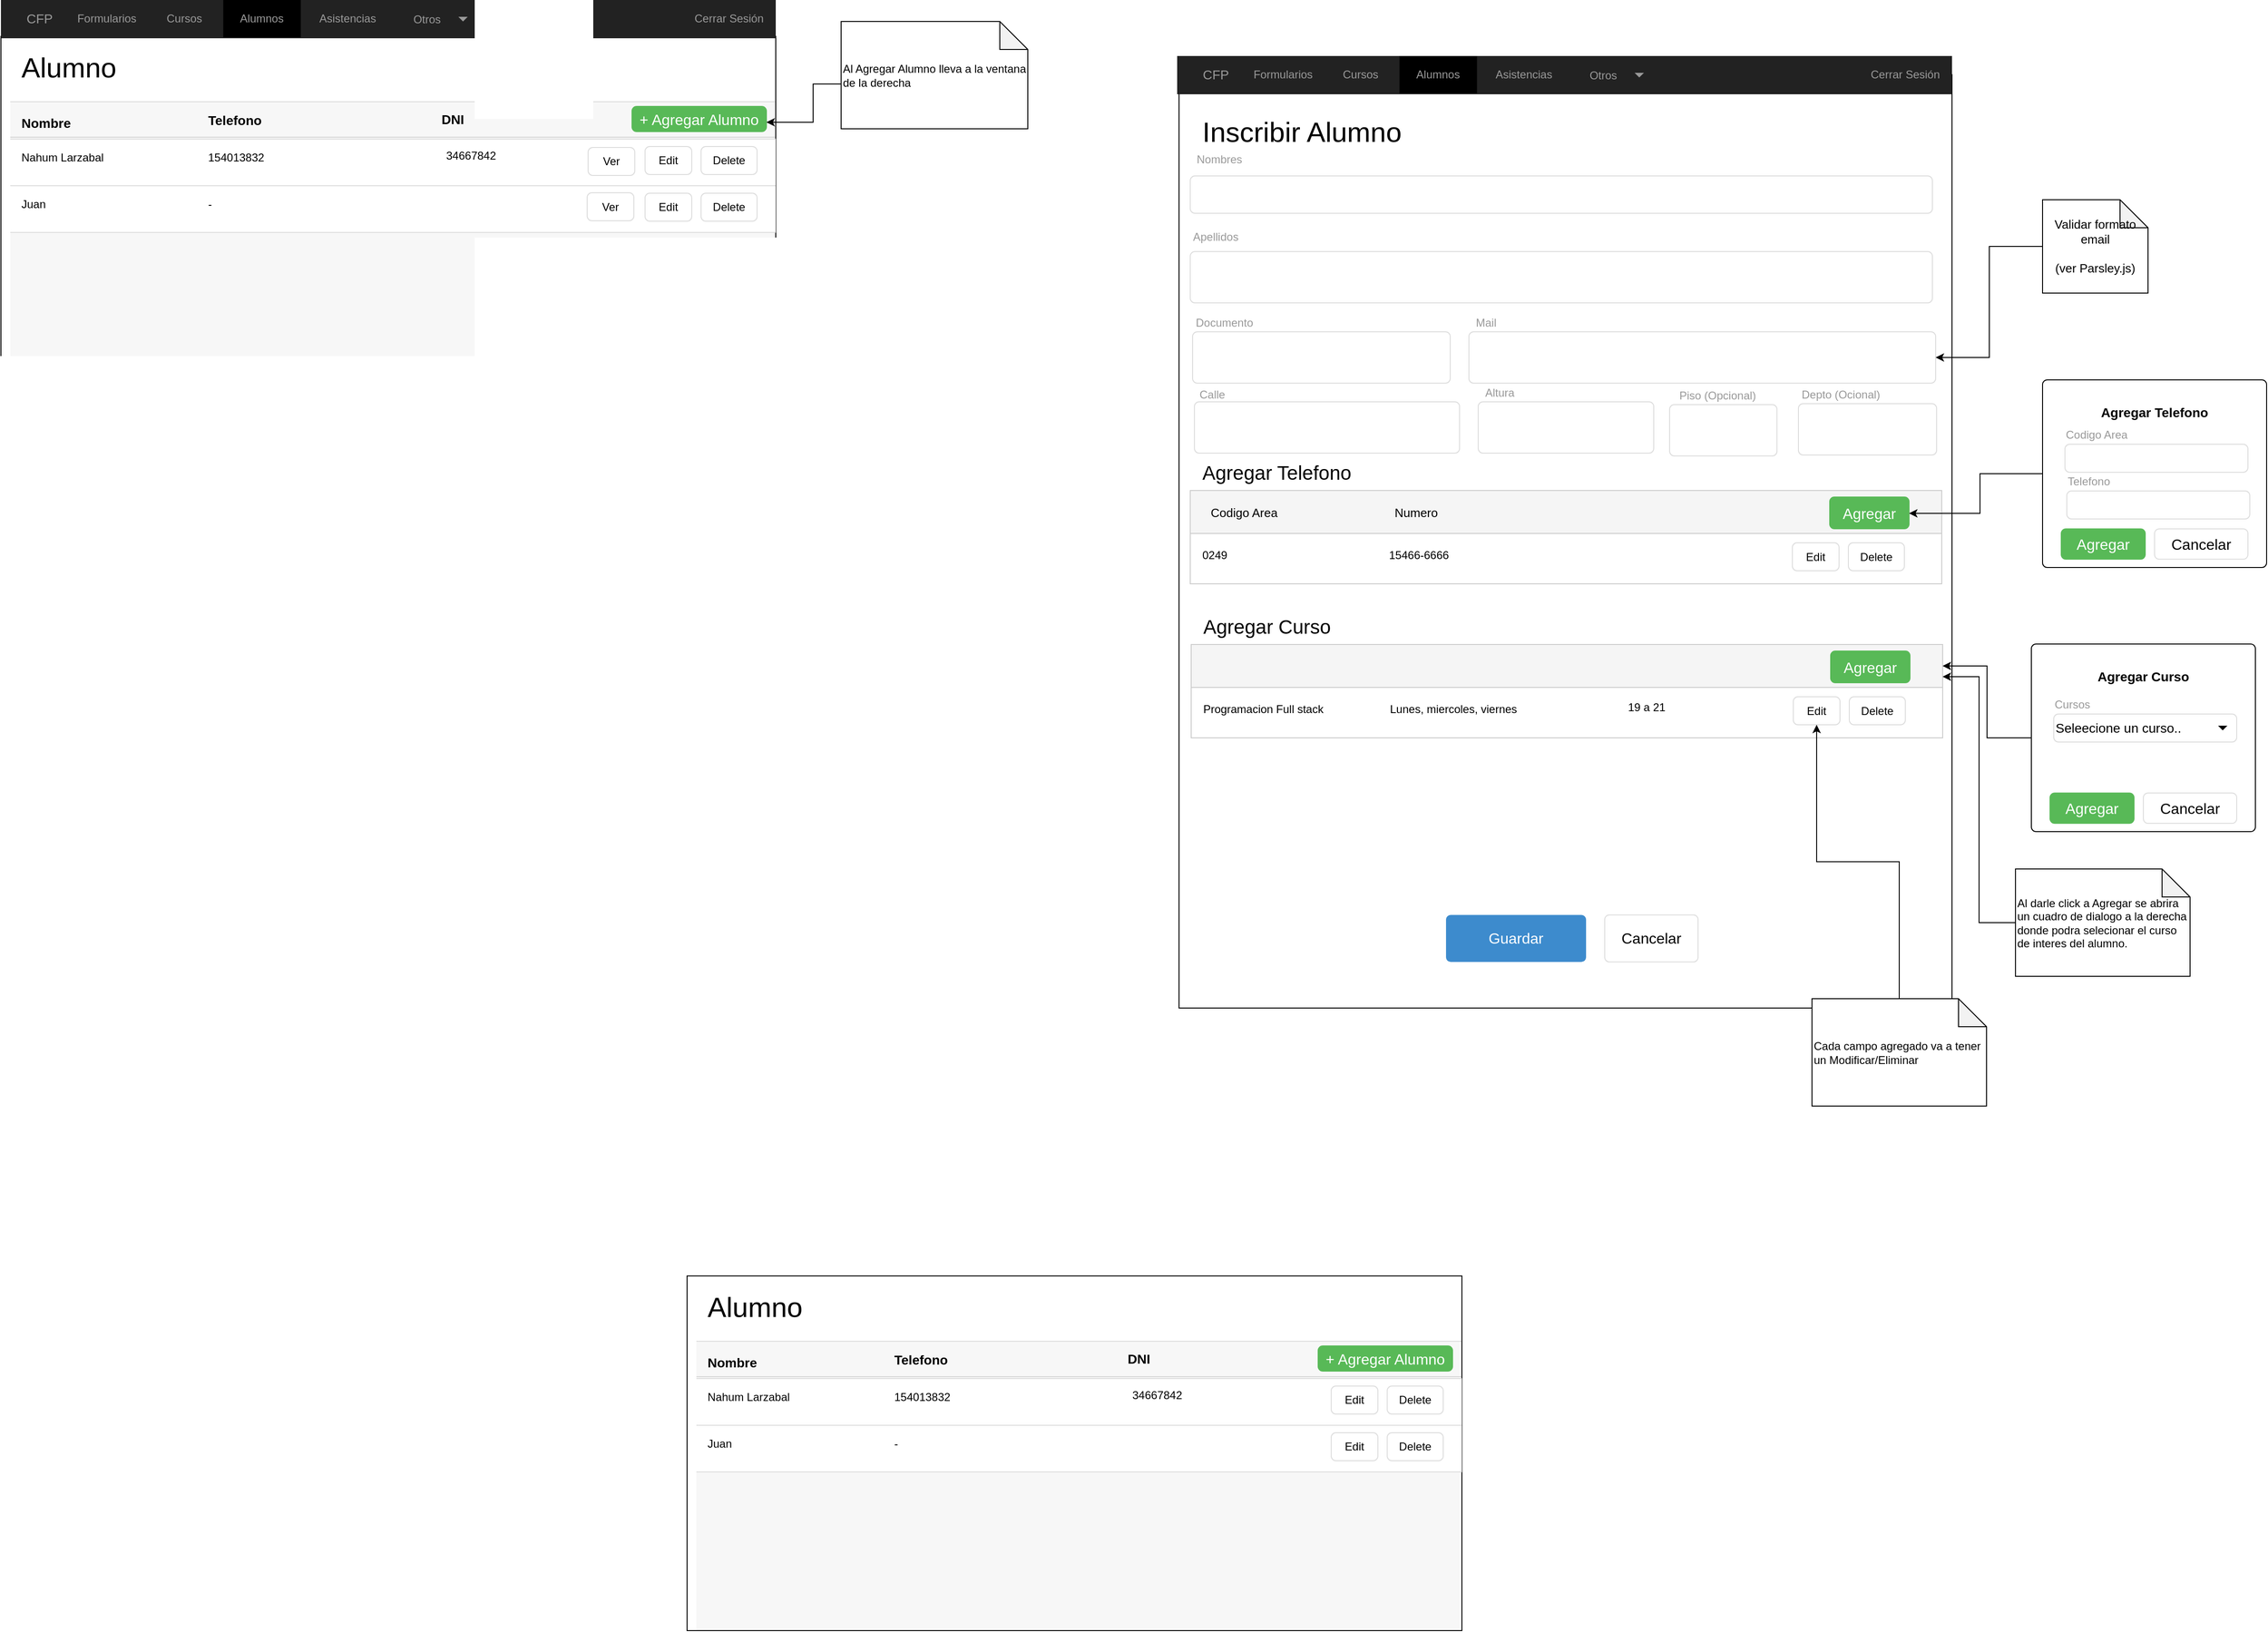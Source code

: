 <mxfile pages="1" version="11.1.1" type="device"><diagram name="Page-1" id="c9db0220-8083-56f3-ca83-edcdcd058819"><mxGraphModel dx="2524" dy="2337.5" grid="1" gridSize="10" guides="1" tooltips="1" connect="1" arrows="1" fold="1" page="1" pageScale="1.5" pageWidth="826" pageHeight="1169" background="#ffffff" math="0" shadow="0"><root><mxCell id="0" style=";html=1;"/><mxCell id="1" style=";html=1;" parent="0"/><mxCell id="YEM5DV-KRhZ-0I-UMthE-37" value="" style="rounded=0;whiteSpace=wrap;html=1;fillColor=#f5f5f5;align=center;strokeColor=#CCCCCC;fontColor=#333333;" vertex="1" parent="1"><mxGeometry x="964" y="-805.5" width="805" height="46" as="geometry"/></mxCell><mxCell id="iaFz1qYCGdFxvmhBAq5x-414" value="" style="rounded=0;whiteSpace=wrap;html=1;fillColor=none;fontColor=#000000;align=center;" parent="1" vertex="1"><mxGeometry x="952" y="-1251" width="828" height="1000" as="geometry"/></mxCell><mxCell id="iaFz1qYCGdFxvmhBAq5x-416" value="" style="rounded=0;whiteSpace=wrap;html=1;fillColor=#f5f5f5;align=center;strokeColor=#CCCCCC;fontColor=#333333;" parent="1" vertex="1"><mxGeometry x="965" y="-640.5" width="805" height="46" as="geometry"/></mxCell><mxCell id="iaFz1qYCGdFxvmhBAq5x-134" value="Apellidos" style="html=1;shadow=0;dashed=0;shape=mxgraph.bootstrap.rect;strokeColor=none;fillColor=none;fontColor=#999999;align=left;spacingLeft=5;whiteSpace=wrap;rounded=0;" parent="1" vertex="1"><mxGeometry x="960" y="-1087" width="200" height="20" as="geometry"/></mxCell><mxCell id="iaFz1qYCGdFxvmhBAq5x-135" value="" style="html=1;shadow=0;dashed=0;shape=mxgraph.bootstrap.rrect;rSize=5;strokeColor=#dddddd;;align=left;spacingLeft=10;fontSize=16;whiteSpace=wrap;rounded=0;" parent="1" vertex="1"><mxGeometry x="964" y="-1142.5" width="795" height="40" as="geometry"/></mxCell><mxCell id="iaFz1qYCGdFxvmhBAq5x-143" value="Nombres" style="html=1;shadow=0;dashed=0;shape=mxgraph.bootstrap.rect;strokeColor=none;fillColor=none;fontColor=#999999;align=left;spacingLeft=5;whiteSpace=wrap;rounded=0;" parent="1" vertex="1"><mxGeometry x="964" y="-1170" width="67" height="20" as="geometry"/></mxCell><mxCell id="iaFz1qYCGdFxvmhBAq5x-144" value="" style="html=1;shadow=0;dashed=0;shape=mxgraph.bootstrap.rrect;rSize=5;strokeColor=#dddddd;;align=left;spacingLeft=10;fontSize=16;whiteSpace=wrap;rounded=0;" parent="1" vertex="1"><mxGeometry x="964" y="-1061.5" width="795" height="55" as="geometry"/></mxCell><mxCell id="iaFz1qYCGdFxvmhBAq5x-185" value="" style="html=1;shadow=0;dashed=0;shape=mxgraph.bootstrap.rrect;rSize=5;strokeColor=#dddddd;;align=left;spacingLeft=10;fontSize=16;whiteSpace=wrap;rounded=0;" parent="1" vertex="1"><mxGeometry x="966.5" y="-975.5" width="276" height="55" as="geometry"/></mxCell><mxCell id="iaFz1qYCGdFxvmhBAq5x-186" value="Documento" style="html=1;shadow=0;dashed=0;shape=mxgraph.bootstrap.rect;strokeColor=none;fillColor=none;fontColor=#999999;align=left;spacingLeft=5;whiteSpace=wrap;rounded=0;" parent="1" vertex="1"><mxGeometry x="962.5" y="-995.5" width="99" height="20" as="geometry"/></mxCell><mxCell id="iaFz1qYCGdFxvmhBAq5x-190" value="Codigo Area" style="html=1;shadow=0;dashed=0;shape=mxgraph.bootstrap.rect;strokeColor=none;fillColor=none;fontColor=#000000;align=left;spacingLeft=5;whiteSpace=wrap;rounded=0;fontSize=13;" parent="1" vertex="1"><mxGeometry x="978.5" y="-792.5" width="83" height="20" as="geometry"/></mxCell><mxCell id="iaFz1qYCGdFxvmhBAq5x-191" value="" style="html=1;shadow=0;dashed=0;shape=mxgraph.bootstrap.rrect;rSize=5;strokeColor=#dddddd;;align=left;spacingLeft=10;fontSize=16;whiteSpace=wrap;rounded=0;" parent="1" vertex="1"><mxGeometry x="1262.5" y="-975.5" width="500" height="55" as="geometry"/></mxCell><mxCell id="iaFz1qYCGdFxvmhBAq5x-192" value="Mail" style="html=1;shadow=0;dashed=0;shape=mxgraph.bootstrap.rect;strokeColor=none;fillColor=none;fontColor=#999999;align=left;spacingLeft=5;whiteSpace=wrap;rounded=0;" parent="1" vertex="1"><mxGeometry x="1262.5" y="-995.5" width="140" height="20" as="geometry"/></mxCell><mxCell id="iaFz1qYCGdFxvmhBAq5x-415" value="" style="rounded=0;whiteSpace=wrap;html=1;align=center;strokeColor=#CCCCCC;" parent="1" vertex="1"><mxGeometry x="965" y="-594.5" width="805" height="54" as="geometry"/></mxCell><mxCell id="iaFz1qYCGdFxvmhBAq5x-417" value="" style="strokeColor=inherit;fillColor=inherit;gradientColor=inherit;html=1;shadow=0;dashed=0;shape=mxgraph.bootstrap.horLines;resizeWidth=1;" parent="1" vertex="1"><mxGeometry x="966" y="-591" width="770" height="50" as="geometry"><mxPoint x="1336" y="928.5" as="offset"/></mxGeometry></mxCell><mxCell id="iaFz1qYCGdFxvmhBAq5x-418" value="" style="strokeColor=inherit;fillColor=inherit;gradientColor=inherit;html=1;shadow=0;dashed=0;shape=mxgraph.bootstrap.horLines;resizeWidth=1;" parent="iaFz1qYCGdFxvmhBAq5x-417" vertex="1"><mxGeometry width="800" height="55" relative="1" as="geometry"><mxPoint y="50" as="offset"/></mxGeometry></mxCell><mxCell id="iaFz1qYCGdFxvmhBAq5x-425" value="Programacion Full stack" style="html=1;shadow=0;dashed=0;shape=mxgraph.bootstrap.rect;strokeColor=none;fillColor=none;align=left;spacingLeft=10;whiteSpace=wrap;" parent="iaFz1qYCGdFxvmhBAq5x-417" vertex="1"><mxGeometry width="200" height="40" relative="1" as="geometry"/></mxCell><mxCell id="iaFz1qYCGdFxvmhBAq5x-426" value="Lunes, miercoles, viernes" style="html=1;shadow=0;dashed=0;shape=mxgraph.bootstrap.rect;strokeColor=none;fillColor=none;align=left;valign=top;spacingLeft=10;verticalAlign=top;spacingTop=6;whiteSpace=wrap;resizeWidth=1;" parent="iaFz1qYCGdFxvmhBAq5x-417" vertex="1"><mxGeometry width="234.756" height="40" relative="1" as="geometry"><mxPoint x="200" as="offset"/></mxGeometry></mxCell><mxCell id="iaFz1qYCGdFxvmhBAq5x-427" value="19 a 21" style="html=1;shadow=0;dashed=0;shape=mxgraph.bootstrap.rect;strokeColor=none;fillColor=none;align=left;valign=top;spacingLeft=10;verticalAlign=top;spacingTop=6;whiteSpace=wrap;resizeWidth=1;" parent="iaFz1qYCGdFxvmhBAq5x-417" vertex="1"><mxGeometry width="234.756" height="40" relative="1" as="geometry"><mxPoint x="455" y="-2" as="offset"/></mxGeometry></mxCell><mxCell id="iaFz1qYCGdFxvmhBAq5x-428" value="Delete" style="html=1;shadow=0;dashed=0;shape=mxgraph.bootstrap.rrect;rSize=5;strokeColor=#dddddd;whiteSpace=wrap;" parent="iaFz1qYCGdFxvmhBAq5x-417" vertex="1"><mxGeometry x="1" width="60" height="30" relative="1" as="geometry"><mxPoint x="-66" y="6.5" as="offset"/></mxGeometry></mxCell><mxCell id="iaFz1qYCGdFxvmhBAq5x-429" value="Edit" style="html=1;shadow=0;dashed=0;shape=mxgraph.bootstrap.rrect;rSize=5;strokeColor=#dddddd;whiteSpace=wrap;" parent="iaFz1qYCGdFxvmhBAq5x-417" vertex="1"><mxGeometry x="1" width="50" height="30" relative="1" as="geometry"><mxPoint x="-126" y="6.5" as="offset"/></mxGeometry></mxCell><mxCell id="iaFz1qYCGdFxvmhBAq5x-431" value="" style="html=1;shadow=0;dashed=0;shape=mxgraph.bootstrap.horLines;strokeColor=#dddddd;align=center;" parent="1" vertex="1"><mxGeometry x="-300" y="-1222" width="820" height="38" as="geometry"/></mxCell><mxCell id="iaFz1qYCGdFxvmhBAq5x-432" value="" style="html=1;shadow=0;dashed=0;shape=mxgraph.bootstrap.horLines;strokeColor=inherit;fillColor=#000000;fillOpacity=3;resizeWidth=1;" parent="iaFz1qYCGdFxvmhBAq5x-431" vertex="1"><mxGeometry width="820" height="310" relative="1" as="geometry"/></mxCell><mxCell id="iaFz1qYCGdFxvmhBAq5x-433" value="+ Agregar Alumno" style="html=1;shadow=0;dashed=0;shape=mxgraph.bootstrap.rrect;rSize=5;fillColor=#58B957;align=center;strokeColor=#58B957;fontColor=#ffffff;fontSize=16;whiteSpace=wrap;" parent="iaFz1qYCGdFxvmhBAq5x-432" vertex="1"><mxGeometry x="666" y="5" width="144" height="27" as="geometry"/></mxCell><mxCell id="iaFz1qYCGdFxvmhBAq5x-434" value="Nombre" style="html=1;shadow=0;dashed=0;shape=mxgraph.bootstrap.rect;strokeColor=none;fillColor=none;fontSize=14;fontStyle=1;align=left;spacingLeft=10;whiteSpace=wrap;resizeHeight=1;" parent="iaFz1qYCGdFxvmhBAq5x-432" vertex="1"><mxGeometry width="200" height="46.4" relative="1" as="geometry"/></mxCell><mxCell id="iaFz1qYCGdFxvmhBAq5x-435" value="" style="rounded=0;whiteSpace=wrap;html=1;fillColor=none;fontColor=#000000;align=center;" parent="iaFz1qYCGdFxvmhBAq5x-432" vertex="1"><mxGeometry x="-10" y="-70" width="830" height="380" as="geometry"/></mxCell><mxCell id="iaFz1qYCGdFxvmhBAq5x-436" value="Alumno" style="html=1;shadow=0;dashed=0;shape=mxgraph.bootstrap.rect;strokeColor=none;fillColor=none;fontSize=30;align=left;spacingLeft=10;" parent="iaFz1qYCGdFxvmhBAq5x-432" vertex="1"><mxGeometry y="-60.32" width="250" height="46.4" as="geometry"/></mxCell><mxCell id="iaFz1qYCGdFxvmhBAq5x-437" value="Telefono" style="html=1;shadow=0;dashed=0;shape=mxgraph.bootstrap.rect;strokeColor=none;fillColor=none;fontSize=14;fontStyle=1;align=left;spacingLeft=10;whiteSpace=wrap;resizeWidth=1;resizeHeight=1;" parent="iaFz1qYCGdFxvmhBAq5x-432" vertex="1"><mxGeometry width="205" height="40" relative="1" as="geometry"><mxPoint x="200" as="offset"/></mxGeometry></mxCell><mxCell id="iaFz1qYCGdFxvmhBAq5x-438" value="DNI" style="html=1;shadow=0;dashed=0;shape=mxgraph.bootstrap.rect;strokeColor=none;fillColor=none;fontSize=14;fontStyle=1;align=left;spacingLeft=10;whiteSpace=wrap;resizeWidth=1;resizeHeight=1;" parent="iaFz1qYCGdFxvmhBAq5x-432" vertex="1"><mxGeometry width="170" height="40" relative="1" as="geometry"><mxPoint x="450" y="-1.5" as="offset"/></mxGeometry></mxCell><mxCell id="iaFz1qYCGdFxvmhBAq5x-439" value="" style="strokeColor=inherit;fillColor=inherit;gradientColor=inherit;html=1;shadow=0;dashed=0;shape=mxgraph.bootstrap.horLines;resizeWidth=1;" parent="iaFz1qYCGdFxvmhBAq5x-431" vertex="1"><mxGeometry width="820" height="50" relative="1" as="geometry"><mxPoint y="40" as="offset"/></mxGeometry></mxCell><mxCell id="iaFz1qYCGdFxvmhBAq5x-440" value="Nahum Larzabal" style="html=1;shadow=0;dashed=0;shape=mxgraph.bootstrap.rect;strokeColor=none;fillColor=none;align=left;spacingLeft=10;whiteSpace=wrap;" parent="iaFz1qYCGdFxvmhBAq5x-439" vertex="1"><mxGeometry width="200" height="40" relative="1" as="geometry"/></mxCell><mxCell id="iaFz1qYCGdFxvmhBAq5x-441" value="154013832" style="html=1;shadow=0;dashed=0;shape=mxgraph.bootstrap.rect;strokeColor=none;fillColor=none;align=left;valign=top;spacingLeft=10;verticalAlign=top;spacingTop=6;whiteSpace=wrap;resizeWidth=1;" parent="iaFz1qYCGdFxvmhBAq5x-439" vertex="1"><mxGeometry width="250" height="40" relative="1" as="geometry"><mxPoint x="200" as="offset"/></mxGeometry></mxCell><mxCell id="iaFz1qYCGdFxvmhBAq5x-442" value="" style="strokeColor=inherit;fillColor=inherit;gradientColor=inherit;html=1;shadow=0;dashed=0;shape=mxgraph.bootstrap.horLines;resizeWidth=1;" parent="iaFz1qYCGdFxvmhBAq5x-439" vertex="1"><mxGeometry width="820" height="50" relative="1" as="geometry"><mxPoint y="50" as="offset"/></mxGeometry></mxCell><mxCell id="iaFz1qYCGdFxvmhBAq5x-443" value="Juan" style="html=1;shadow=0;dashed=0;shape=mxgraph.bootstrap.rect;strokeColor=none;fillColor=none;align=left;spacingLeft=10;whiteSpace=wrap;" parent="iaFz1qYCGdFxvmhBAq5x-442" vertex="1"><mxGeometry width="200" height="40" relative="1" as="geometry"/></mxCell><mxCell id="iaFz1qYCGdFxvmhBAq5x-444" value="-" style="html=1;shadow=0;dashed=0;shape=mxgraph.bootstrap.rect;strokeColor=none;fillColor=none;align=left;valign=top;spacingLeft=10;verticalAlign=top;spacingTop=6;whiteSpace=wrap;resizeWidth=1;" parent="iaFz1qYCGdFxvmhBAq5x-442" vertex="1"><mxGeometry width="240" height="40" relative="1" as="geometry"><mxPoint x="200" as="offset"/></mxGeometry></mxCell><mxCell id="iaFz1qYCGdFxvmhBAq5x-446" value="Edit" style="html=1;shadow=0;dashed=0;shape=mxgraph.bootstrap.rrect;rSize=5;strokeColor=#dddddd;whiteSpace=wrap;" parent="iaFz1qYCGdFxvmhBAq5x-442" vertex="1"><mxGeometry x="1" width="50" height="30" relative="1" as="geometry"><mxPoint x="-140" y="8" as="offset"/></mxGeometry></mxCell><mxCell id="iaFz1qYCGdFxvmhBAq5x-447" value="Delete" style="html=1;shadow=0;dashed=0;shape=mxgraph.bootstrap.rrect;rSize=5;strokeColor=#dddddd;whiteSpace=wrap;" parent="iaFz1qYCGdFxvmhBAq5x-442" vertex="1"><mxGeometry x="1" width="60" height="30" relative="1" as="geometry"><mxPoint x="-80" y="8" as="offset"/></mxGeometry></mxCell><mxCell id="YEM5DV-KRhZ-0I-UMthE-20" value="Ver" style="html=1;shadow=0;dashed=0;shape=mxgraph.bootstrap.rrect;rSize=5;strokeColor=#dddddd;whiteSpace=wrap;" vertex="1" parent="iaFz1qYCGdFxvmhBAq5x-442"><mxGeometry x="1" width="50" height="30" relative="1" as="geometry"><mxPoint x="-202" y="7.5" as="offset"/></mxGeometry></mxCell><mxCell id="iaFz1qYCGdFxvmhBAq5x-448" value="34667842" style="html=1;shadow=0;dashed=0;shape=mxgraph.bootstrap.rect;strokeColor=none;fillColor=none;align=left;valign=top;spacingLeft=10;verticalAlign=top;spacingTop=6;whiteSpace=wrap;resizeWidth=1;" parent="iaFz1qYCGdFxvmhBAq5x-439" vertex="1"><mxGeometry width="250" height="40" relative="1" as="geometry"><mxPoint x="455" y="-2" as="offset"/></mxGeometry></mxCell><mxCell id="iaFz1qYCGdFxvmhBAq5x-449" value="Delete" style="html=1;shadow=0;dashed=0;shape=mxgraph.bootstrap.rrect;rSize=5;strokeColor=#dddddd;whiteSpace=wrap;" parent="iaFz1qYCGdFxvmhBAq5x-439" vertex="1"><mxGeometry x="1" width="60" height="30" relative="1" as="geometry"><mxPoint x="-80" y="8" as="offset"/></mxGeometry></mxCell><mxCell id="iaFz1qYCGdFxvmhBAq5x-450" value="Edit" style="html=1;shadow=0;dashed=0;shape=mxgraph.bootstrap.rrect;rSize=5;strokeColor=#dddddd;whiteSpace=wrap;" parent="iaFz1qYCGdFxvmhBAq5x-439" vertex="1"><mxGeometry x="1" width="50" height="30" relative="1" as="geometry"><mxPoint x="-140" y="8" as="offset"/></mxGeometry></mxCell><mxCell id="YEM5DV-KRhZ-0I-UMthE-21" value="Ver" style="html=1;shadow=0;dashed=0;shape=mxgraph.bootstrap.rrect;rSize=5;strokeColor=#dddddd;whiteSpace=wrap;" vertex="1" parent="iaFz1qYCGdFxvmhBAq5x-439"><mxGeometry x="1" width="50" height="30" relative="1" as="geometry"><mxPoint x="-201" y="9" as="offset"/></mxGeometry></mxCell><mxCell id="YEM5DV-KRhZ-0I-UMthE-1" value="" style="html=1;shadow=0;dashed=0;shape=mxgraph.bootstrap.horLines;strokeColor=#dddddd;align=center;" vertex="1" parent="1"><mxGeometry x="435" y="106" width="820" height="38" as="geometry"/></mxCell><mxCell id="YEM5DV-KRhZ-0I-UMthE-2" value="" style="html=1;shadow=0;dashed=0;shape=mxgraph.bootstrap.horLines;strokeColor=inherit;fillColor=#000000;fillOpacity=3;resizeWidth=1;" vertex="1" parent="YEM5DV-KRhZ-0I-UMthE-1"><mxGeometry width="820" height="310" relative="1" as="geometry"/></mxCell><mxCell id="YEM5DV-KRhZ-0I-UMthE-3" value="+ Agregar Alumno" style="html=1;shadow=0;dashed=0;shape=mxgraph.bootstrap.rrect;rSize=5;fillColor=#58B957;align=center;strokeColor=#58B957;fontColor=#ffffff;fontSize=16;whiteSpace=wrap;" vertex="1" parent="YEM5DV-KRhZ-0I-UMthE-2"><mxGeometry x="666" y="5" width="144" height="27" as="geometry"/></mxCell><mxCell id="YEM5DV-KRhZ-0I-UMthE-4" value="Nombre" style="html=1;shadow=0;dashed=0;shape=mxgraph.bootstrap.rect;strokeColor=none;fillColor=none;fontSize=14;fontStyle=1;align=left;spacingLeft=10;whiteSpace=wrap;resizeHeight=1;" vertex="1" parent="YEM5DV-KRhZ-0I-UMthE-2"><mxGeometry width="200" height="46.4" relative="1" as="geometry"/></mxCell><mxCell id="YEM5DV-KRhZ-0I-UMthE-5" value="" style="rounded=0;whiteSpace=wrap;html=1;fillColor=none;fontColor=#000000;align=center;" vertex="1" parent="YEM5DV-KRhZ-0I-UMthE-2"><mxGeometry x="-10" y="-70" width="830" height="380" as="geometry"/></mxCell><mxCell id="YEM5DV-KRhZ-0I-UMthE-6" value="Alumno" style="html=1;shadow=0;dashed=0;shape=mxgraph.bootstrap.rect;strokeColor=none;fillColor=none;fontSize=30;align=left;spacingLeft=10;" vertex="1" parent="YEM5DV-KRhZ-0I-UMthE-2"><mxGeometry y="-60.32" width="250" height="46.4" as="geometry"/></mxCell><mxCell id="YEM5DV-KRhZ-0I-UMthE-7" value="Telefono" style="html=1;shadow=0;dashed=0;shape=mxgraph.bootstrap.rect;strokeColor=none;fillColor=none;fontSize=14;fontStyle=1;align=left;spacingLeft=10;whiteSpace=wrap;resizeWidth=1;resizeHeight=1;" vertex="1" parent="YEM5DV-KRhZ-0I-UMthE-2"><mxGeometry width="205" height="40" relative="1" as="geometry"><mxPoint x="200" as="offset"/></mxGeometry></mxCell><mxCell id="YEM5DV-KRhZ-0I-UMthE-8" value="DNI" style="html=1;shadow=0;dashed=0;shape=mxgraph.bootstrap.rect;strokeColor=none;fillColor=none;fontSize=14;fontStyle=1;align=left;spacingLeft=10;whiteSpace=wrap;resizeWidth=1;resizeHeight=1;" vertex="1" parent="YEM5DV-KRhZ-0I-UMthE-2"><mxGeometry width="170" height="40" relative="1" as="geometry"><mxPoint x="450" y="-1.5" as="offset"/></mxGeometry></mxCell><mxCell id="YEM5DV-KRhZ-0I-UMthE-9" value="" style="strokeColor=inherit;fillColor=inherit;gradientColor=inherit;html=1;shadow=0;dashed=0;shape=mxgraph.bootstrap.horLines;resizeWidth=1;" vertex="1" parent="YEM5DV-KRhZ-0I-UMthE-1"><mxGeometry width="820" height="50" relative="1" as="geometry"><mxPoint y="40" as="offset"/></mxGeometry></mxCell><mxCell id="YEM5DV-KRhZ-0I-UMthE-10" value="Nahum Larzabal" style="html=1;shadow=0;dashed=0;shape=mxgraph.bootstrap.rect;strokeColor=none;fillColor=none;align=left;spacingLeft=10;whiteSpace=wrap;" vertex="1" parent="YEM5DV-KRhZ-0I-UMthE-9"><mxGeometry width="200" height="40" relative="1" as="geometry"/></mxCell><mxCell id="YEM5DV-KRhZ-0I-UMthE-11" value="154013832" style="html=1;shadow=0;dashed=0;shape=mxgraph.bootstrap.rect;strokeColor=none;fillColor=none;align=left;valign=top;spacingLeft=10;verticalAlign=top;spacingTop=6;whiteSpace=wrap;resizeWidth=1;" vertex="1" parent="YEM5DV-KRhZ-0I-UMthE-9"><mxGeometry width="250" height="40" relative="1" as="geometry"><mxPoint x="200" as="offset"/></mxGeometry></mxCell><mxCell id="YEM5DV-KRhZ-0I-UMthE-12" value="" style="strokeColor=inherit;fillColor=inherit;gradientColor=inherit;html=1;shadow=0;dashed=0;shape=mxgraph.bootstrap.horLines;resizeWidth=1;" vertex="1" parent="YEM5DV-KRhZ-0I-UMthE-9"><mxGeometry width="820" height="50" relative="1" as="geometry"><mxPoint y="50" as="offset"/></mxGeometry></mxCell><mxCell id="YEM5DV-KRhZ-0I-UMthE-13" value="Juan" style="html=1;shadow=0;dashed=0;shape=mxgraph.bootstrap.rect;strokeColor=none;fillColor=none;align=left;spacingLeft=10;whiteSpace=wrap;" vertex="1" parent="YEM5DV-KRhZ-0I-UMthE-12"><mxGeometry width="200" height="40" relative="1" as="geometry"/></mxCell><mxCell id="YEM5DV-KRhZ-0I-UMthE-14" value="-" style="html=1;shadow=0;dashed=0;shape=mxgraph.bootstrap.rect;strokeColor=none;fillColor=none;align=left;valign=top;spacingLeft=10;verticalAlign=top;spacingTop=6;whiteSpace=wrap;resizeWidth=1;" vertex="1" parent="YEM5DV-KRhZ-0I-UMthE-12"><mxGeometry width="240" height="40" relative="1" as="geometry"><mxPoint x="200" as="offset"/></mxGeometry></mxCell><mxCell id="YEM5DV-KRhZ-0I-UMthE-15" value="Edit" style="html=1;shadow=0;dashed=0;shape=mxgraph.bootstrap.rrect;rSize=5;strokeColor=#dddddd;whiteSpace=wrap;" vertex="1" parent="YEM5DV-KRhZ-0I-UMthE-12"><mxGeometry x="1" width="50" height="30" relative="1" as="geometry"><mxPoint x="-140" y="8" as="offset"/></mxGeometry></mxCell><mxCell id="YEM5DV-KRhZ-0I-UMthE-16" value="Delete" style="html=1;shadow=0;dashed=0;shape=mxgraph.bootstrap.rrect;rSize=5;strokeColor=#dddddd;whiteSpace=wrap;" vertex="1" parent="YEM5DV-KRhZ-0I-UMthE-12"><mxGeometry x="1" width="60" height="30" relative="1" as="geometry"><mxPoint x="-80" y="8" as="offset"/></mxGeometry></mxCell><mxCell id="YEM5DV-KRhZ-0I-UMthE-17" value="34667842" style="html=1;shadow=0;dashed=0;shape=mxgraph.bootstrap.rect;strokeColor=none;fillColor=none;align=left;valign=top;spacingLeft=10;verticalAlign=top;spacingTop=6;whiteSpace=wrap;resizeWidth=1;" vertex="1" parent="YEM5DV-KRhZ-0I-UMthE-9"><mxGeometry width="250" height="40" relative="1" as="geometry"><mxPoint x="455" y="-2" as="offset"/></mxGeometry></mxCell><mxCell id="YEM5DV-KRhZ-0I-UMthE-18" value="Delete" style="html=1;shadow=0;dashed=0;shape=mxgraph.bootstrap.rrect;rSize=5;strokeColor=#dddddd;whiteSpace=wrap;" vertex="1" parent="YEM5DV-KRhZ-0I-UMthE-9"><mxGeometry x="1" width="60" height="30" relative="1" as="geometry"><mxPoint x="-80" y="8" as="offset"/></mxGeometry></mxCell><mxCell id="YEM5DV-KRhZ-0I-UMthE-19" value="Edit" style="html=1;shadow=0;dashed=0;shape=mxgraph.bootstrap.rrect;rSize=5;strokeColor=#dddddd;whiteSpace=wrap;" vertex="1" parent="YEM5DV-KRhZ-0I-UMthE-9"><mxGeometry x="1" width="50" height="30" relative="1" as="geometry"><mxPoint x="-140" y="8" as="offset"/></mxGeometry></mxCell><mxCell id="iaFz1qYCGdFxvmhBAq5x-451" value="" style="html=1;shadow=0;dashed=0;shape=mxgraph.bootstrap.rect;fillColor=#222222;strokeColor=none;whiteSpace=wrap;rounded=0;fontSize=12;fontColor=#000000;align=center;" parent="1" vertex="1"><mxGeometry x="-310" y="-1331" width="830" height="41" as="geometry"/></mxCell><mxCell id="iaFz1qYCGdFxvmhBAq5x-452" value="CFP" style="html=1;shadow=0;dashed=0;fillColor=none;strokeColor=none;shape=mxgraph.bootstrap.rect;fontColor=#999999;fontSize=14;whiteSpace=wrap;" parent="iaFz1qYCGdFxvmhBAq5x-451" vertex="1"><mxGeometry width="83" height="40" as="geometry"/></mxCell><mxCell id="iaFz1qYCGdFxvmhBAq5x-453" value="Cerrar Sesión" style="html=1;shadow=0;dashed=0;fillColor=none;strokeColor=none;shape=mxgraph.bootstrap.rect;fontColor=#999999;whiteSpace=wrap;" parent="iaFz1qYCGdFxvmhBAq5x-451" vertex="1"><mxGeometry x="730" width="100" height="40" as="geometry"/></mxCell><mxCell id="iaFz1qYCGdFxvmhBAq5x-454" value="Formularios" style="html=1;shadow=0;dashed=0;fillColor=none;strokeColor=none;shape=mxgraph.bootstrap.rect;fontColor=#999999;whiteSpace=wrap;" parent="iaFz1qYCGdFxvmhBAq5x-451" vertex="1"><mxGeometry x="72.174" width="83" height="40" as="geometry"/></mxCell><mxCell id="iaFz1qYCGdFxvmhBAq5x-455" value="Cursos" style="html=1;shadow=0;dashed=0;fillColor=none;strokeColor=none;shape=mxgraph.bootstrap.rect;fontColor=#999999;whiteSpace=wrap;" parent="iaFz1qYCGdFxvmhBAq5x-451" vertex="1"><mxGeometry x="155.174" width="83" height="40" as="geometry"/></mxCell><mxCell id="iaFz1qYCGdFxvmhBAq5x-456" value="Alumnos" style="html=1;shadow=0;dashed=0;fillColor=#000000;strokeColor=none;shape=mxgraph.bootstrap.rect;fontColor=#999999;whiteSpace=wrap;" parent="iaFz1qYCGdFxvmhBAq5x-451" vertex="1"><mxGeometry x="238.174" width="83" height="40" as="geometry"/></mxCell><mxCell id="iaFz1qYCGdFxvmhBAq5x-457" value="Asistencias" style="html=1;shadow=0;dashed=0;fillColor=none;strokeColor=none;shape=mxgraph.bootstrap.rect;fontColor=#999999;whiteSpace=wrap;" parent="iaFz1qYCGdFxvmhBAq5x-451" vertex="1"><mxGeometry x="330.174" width="83" height="40" as="geometry"/></mxCell><mxCell id="iaFz1qYCGdFxvmhBAq5x-458" value="Otros" style="html=1;shadow=0;dashed=0;shape=mxgraph.bootstrap.rrect;rSize=5;spacingRight=10;fontSize=12;whiteSpace=wrap;align=center;fillColor=none;strokeColor=none;fontColor=#999999;fontStyle=0" parent="iaFz1qYCGdFxvmhBAq5x-451" vertex="1"><mxGeometry x="413" width="97" height="41" as="geometry"/></mxCell><mxCell id="iaFz1qYCGdFxvmhBAq5x-459" value="" style="shape=triangle;direction=south;fillColor=#999999;strokeColor=none;perimeter=none;fontColor=#FFFFFF;" parent="iaFz1qYCGdFxvmhBAq5x-458" vertex="1"><mxGeometry x="1" y="0.5" width="10" height="5" relative="1" as="geometry"><mxPoint x="-20" y="-2.5" as="offset"/></mxGeometry></mxCell><mxCell id="iaFz1qYCGdFxvmhBAq5x-462" value="Inscribir Alumno&lt;br&gt;" style="html=1;shadow=0;dashed=0;shape=mxgraph.bootstrap.rect;strokeColor=none;fillColor=none;fontSize=30;align=left;spacingLeft=10;" parent="1" vertex="1"><mxGeometry x="965" y="-1210" width="250" height="40" as="geometry"/></mxCell><mxCell id="iaFz1qYCGdFxvmhBAq5x-465" value="" style="html=1;shadow=0;dashed=0;shape=mxgraph.bootstrap.rect;fillColor=#222222;strokeColor=none;whiteSpace=wrap;rounded=0;fontSize=12;fontColor=#000000;align=center;" parent="1" vertex="1"><mxGeometry x="950" y="-1271" width="830" height="41" as="geometry"/></mxCell><mxCell id="iaFz1qYCGdFxvmhBAq5x-466" value="CFP" style="html=1;shadow=0;dashed=0;fillColor=none;strokeColor=none;shape=mxgraph.bootstrap.rect;fontColor=#999999;fontSize=14;whiteSpace=wrap;" parent="iaFz1qYCGdFxvmhBAq5x-465" vertex="1"><mxGeometry width="83" height="40" as="geometry"/></mxCell><mxCell id="iaFz1qYCGdFxvmhBAq5x-467" value="Cerrar Sesión" style="html=1;shadow=0;dashed=0;fillColor=none;strokeColor=none;shape=mxgraph.bootstrap.rect;fontColor=#999999;whiteSpace=wrap;" parent="iaFz1qYCGdFxvmhBAq5x-465" vertex="1"><mxGeometry x="730" width="100" height="40" as="geometry"/></mxCell><mxCell id="iaFz1qYCGdFxvmhBAq5x-468" value="Formularios" style="html=1;shadow=0;dashed=0;fillColor=none;strokeColor=none;shape=mxgraph.bootstrap.rect;fontColor=#999999;whiteSpace=wrap;" parent="iaFz1qYCGdFxvmhBAq5x-465" vertex="1"><mxGeometry x="72.174" width="83" height="40" as="geometry"/></mxCell><mxCell id="iaFz1qYCGdFxvmhBAq5x-469" value="Cursos" style="html=1;shadow=0;dashed=0;fillColor=none;strokeColor=none;shape=mxgraph.bootstrap.rect;fontColor=#999999;whiteSpace=wrap;" parent="iaFz1qYCGdFxvmhBAq5x-465" vertex="1"><mxGeometry x="155.174" width="83" height="40" as="geometry"/></mxCell><mxCell id="iaFz1qYCGdFxvmhBAq5x-470" value="Alumnos" style="html=1;shadow=0;dashed=0;fillColor=#000000;strokeColor=none;shape=mxgraph.bootstrap.rect;fontColor=#999999;whiteSpace=wrap;" parent="iaFz1qYCGdFxvmhBAq5x-465" vertex="1"><mxGeometry x="238.174" width="83" height="40" as="geometry"/></mxCell><mxCell id="iaFz1qYCGdFxvmhBAq5x-471" value="Asistencias" style="html=1;shadow=0;dashed=0;fillColor=none;strokeColor=none;shape=mxgraph.bootstrap.rect;fontColor=#999999;whiteSpace=wrap;" parent="iaFz1qYCGdFxvmhBAq5x-465" vertex="1"><mxGeometry x="330.174" width="83" height="40" as="geometry"/></mxCell><mxCell id="iaFz1qYCGdFxvmhBAq5x-472" value="Otros" style="html=1;shadow=0;dashed=0;shape=mxgraph.bootstrap.rrect;rSize=5;spacingRight=10;fontSize=12;whiteSpace=wrap;align=center;fillColor=none;strokeColor=none;fontColor=#999999;fontStyle=0" parent="iaFz1qYCGdFxvmhBAq5x-465" vertex="1"><mxGeometry x="413" width="97" height="41" as="geometry"/></mxCell><mxCell id="iaFz1qYCGdFxvmhBAq5x-473" value="" style="shape=triangle;direction=south;fillColor=#999999;strokeColor=none;perimeter=none;fontColor=#FFFFFF;" parent="iaFz1qYCGdFxvmhBAq5x-472" vertex="1"><mxGeometry x="1" y="0.5" width="10" height="5" relative="1" as="geometry"><mxPoint x="-20" y="-2.5" as="offset"/></mxGeometry></mxCell><mxCell id="iaFz1qYCGdFxvmhBAq5x-474" value="" style="edgeStyle=orthogonalEdgeStyle;rounded=0;orthogonalLoop=1;jettySize=auto;html=1;fontSize=12;fontColor=#000000;" parent="1" source="iaFz1qYCGdFxvmhBAq5x-475" target="iaFz1qYCGdFxvmhBAq5x-433" edge="1"><mxGeometry relative="1" as="geometry"><Array as="points"><mxPoint x="690" y="-1241"/><mxPoint x="560" y="-1241"/><mxPoint x="560" y="-1200"/></Array></mxGeometry></mxCell><mxCell id="iaFz1qYCGdFxvmhBAq5x-475" value="Al Agregar Alumno lleva a la ventana de la derecha" style="shape=note;whiteSpace=wrap;html=1;backgroundOutline=1;darkOpacity=0.05;strokeColor=#000000;fillColor=#FFFFFF;fontSize=12;fontColor=#000000;align=left;" parent="1" vertex="1"><mxGeometry x="590" y="-1308" width="200" height="115" as="geometry"/></mxCell><mxCell id="iaFz1qYCGdFxvmhBAq5x-543" style="edgeStyle=orthogonalEdgeStyle;rounded=0;orthogonalLoop=1;jettySize=auto;html=1;entryX=1;entryY=0.75;entryDx=0;entryDy=0;" parent="1" source="iaFz1qYCGdFxvmhBAq5x-477" target="iaFz1qYCGdFxvmhBAq5x-416" edge="1"><mxGeometry relative="1" as="geometry"/></mxCell><mxCell id="iaFz1qYCGdFxvmhBAq5x-477" value="Al darle click a Agregar se abrira un cuadro de dialogo a la derecha donde podra selecionar el curso de interes del alumno." style="shape=note;whiteSpace=wrap;html=1;backgroundOutline=1;darkOpacity=0.05;strokeColor=#000000;fillColor=#FFFFFF;fontSize=12;fontColor=#000000;align=left;" parent="1" vertex="1"><mxGeometry x="1848" y="-400" width="187" height="115" as="geometry"/></mxCell><mxCell id="iaFz1qYCGdFxvmhBAq5x-542" style="edgeStyle=orthogonalEdgeStyle;rounded=0;orthogonalLoop=1;jettySize=auto;html=1;" parent="1" source="iaFz1qYCGdFxvmhBAq5x-479" target="iaFz1qYCGdFxvmhBAq5x-429" edge="1"><mxGeometry relative="1" as="geometry"/></mxCell><mxCell id="iaFz1qYCGdFxvmhBAq5x-479" value="Cada campo agregado va a tener un Modificar/Eliminar" style="shape=note;whiteSpace=wrap;html=1;backgroundOutline=1;darkOpacity=0.05;strokeColor=#000000;fillColor=#FFFFFF;fontSize=12;fontColor=#000000;align=left;" parent="1" vertex="1"><mxGeometry x="1630" y="-261" width="187" height="115" as="geometry"/></mxCell><mxCell id="iaFz1qYCGdFxvmhBAq5x-497" value="Guardar" style="html=1;shadow=0;dashed=0;shape=mxgraph.bootstrap.rrect;align=center;rSize=5;strokeColor=none;fillColor=#3D8BCD;fontColor=#ffffff;fontSize=16;whiteSpace=wrap;rounded=0;" parent="1" vertex="1"><mxGeometry x="1238" y="-350.758" width="150" height="50.323" as="geometry"/></mxCell><mxCell id="iaFz1qYCGdFxvmhBAq5x-498" value="Cancelar" style="html=1;shadow=0;dashed=0;shape=mxgraph.bootstrap.rrect;align=center;rSize=5;strokeColor=#dddddd;fontSize=16;whiteSpace=wrap;rounded=0;" parent="1" vertex="1"><mxGeometry x="1408" y="-350.758" width="100" height="50.323" as="geometry"/></mxCell><mxCell id="iaFz1qYCGdFxvmhBAq5x-499" value="Agregar Curso" style="html=1;shadow=0;dashed=0;shape=mxgraph.bootstrap.rect;strokeColor=none;fillColor=none;fontSize=21;align=left;spacingLeft=10;" parent="1" vertex="1"><mxGeometry x="966" y="-680.5" width="250" height="40" as="geometry"/></mxCell><mxCell id="iaFz1qYCGdFxvmhBAq5x-500" value="Agregar" style="html=1;shadow=0;dashed=0;shape=mxgraph.bootstrap.rrect;rSize=5;fillColor=#58B957;align=center;strokeColor=#58B957;fontColor=#ffffff;fontSize=16;whiteSpace=wrap;" parent="1" vertex="1"><mxGeometry x="1650" y="-633.5" width="85" height="34" as="geometry"/></mxCell><mxCell id="iaFz1qYCGdFxvmhBAq5x-544" style="edgeStyle=orthogonalEdgeStyle;rounded=0;orthogonalLoop=1;jettySize=auto;html=1;" parent="1" source="iaFz1qYCGdFxvmhBAq5x-504" target="iaFz1qYCGdFxvmhBAq5x-416" edge="1"><mxGeometry relative="1" as="geometry"/></mxCell><mxCell id="iaFz1qYCGdFxvmhBAq5x-504" value="Agregar Curso" style="html=1;shadow=0;dashed=0;shape=mxgraph.bootstrap.rrect;fillColor=none;align=center;rSize=5;strokeColor=#000000;verticalAlign=top;spacingTop=20;fontSize=14;fontStyle=1;whiteSpace=wrap;" parent="1" vertex="1"><mxGeometry x="1865" y="-641" width="240" height="201" as="geometry"/></mxCell><mxCell id="iaFz1qYCGdFxvmhBAq5x-505" value="Agregar" style="html=1;shadow=0;dashed=0;shape=mxgraph.bootstrap.rrect;rSize=5;fillColor=#58B957;align=center;strokeColor=#58B957;fontColor=#ffffff;fontSize=16;whiteSpace=wrap;" parent="1" vertex="1"><mxGeometry x="1885" y="-481.399" width="90" height="32.55" as="geometry"/></mxCell><mxCell id="iaFz1qYCGdFxvmhBAq5x-506" value="Cancelar" style="html=1;shadow=0;dashed=0;shape=mxgraph.bootstrap.rrect;align=center;rSize=5;strokeColor=#dddddd;fontSize=16;whiteSpace=wrap;rounded=0;" parent="1" vertex="1"><mxGeometry x="1985" y="-481.399" width="100" height="32.55" as="geometry"/></mxCell><mxCell id="iaFz1qYCGdFxvmhBAq5x-507" value="Cursos" style="html=1;shadow=0;dashed=0;shape=mxgraph.bootstrap.rect;strokeColor=none;fillColor=none;fontColor=#999999;align=left;spacingLeft=5;whiteSpace=wrap;rounded=0;" parent="1" vertex="1"><mxGeometry x="1883" y="-586" width="196.458" height="20" as="geometry"/></mxCell><mxCell id="iaFz1qYCGdFxvmhBAq5x-518" value="Seleecione un curso.." style="html=1;shadow=0;dashed=0;shape=mxgraph.bootstrap.rrect;rSize=5;strokeColor=#dddddd;spacingRight=10;fontSize=14;whiteSpace=wrap;align=left;fillColor=none;" parent="1" vertex="1"><mxGeometry x="1889" y="-566" width="196" height="30" as="geometry"/></mxCell><mxCell id="iaFz1qYCGdFxvmhBAq5x-519" value="" style="shape=triangle;direction=south;fillColor=#000000;strokeColor=none;perimeter=none;" parent="iaFz1qYCGdFxvmhBAq5x-518" vertex="1"><mxGeometry x="1" y="0.5" width="10" height="5" relative="1" as="geometry"><mxPoint x="-20" y="-2.5" as="offset"/></mxGeometry></mxCell><mxCell id="iaFz1qYCGdFxvmhBAq5x-521" value="" style="html=1;shadow=0;dashed=0;shape=mxgraph.bootstrap.rrect;rSize=5;strokeColor=#dddddd;;align=left;spacingLeft=10;fontSize=16;whiteSpace=wrap;rounded=0;" parent="1" vertex="1"><mxGeometry x="968.5" y="-900.5" width="284" height="55" as="geometry"/></mxCell><mxCell id="iaFz1qYCGdFxvmhBAq5x-524" value="" style="html=1;shadow=0;dashed=0;shape=mxgraph.bootstrap.rrect;rSize=5;strokeColor=#dddddd;;align=left;spacingLeft=10;fontSize=16;whiteSpace=wrap;rounded=0;" parent="1" vertex="1"><mxGeometry x="1615.5" y="-898.5" width="148" height="55" as="geometry"/></mxCell><mxCell id="iaFz1qYCGdFxvmhBAq5x-525" value="" style="html=1;shadow=0;dashed=0;shape=mxgraph.bootstrap.rrect;rSize=5;strokeColor=#dddddd;;align=left;spacingLeft=10;fontSize=16;whiteSpace=wrap;rounded=0;" parent="1" vertex="1"><mxGeometry x="1272.5" y="-900.5" width="188" height="55" as="geometry"/></mxCell><mxCell id="iaFz1qYCGdFxvmhBAq5x-526" value="" style="html=1;shadow=0;dashed=0;shape=mxgraph.bootstrap.rrect;rSize=5;strokeColor=#dddddd;;align=left;spacingLeft=10;fontSize=16;whiteSpace=wrap;rounded=0;" parent="1" vertex="1"><mxGeometry x="1477.5" y="-897.5" width="115" height="55" as="geometry"/></mxCell><mxCell id="iaFz1qYCGdFxvmhBAq5x-528" value="Depto (Ocional)" style="html=1;shadow=0;dashed=0;shape=mxgraph.bootstrap.rect;strokeColor=none;fillColor=none;fontColor=#999999;align=left;spacingLeft=5;whiteSpace=wrap;rounded=0;" parent="1" vertex="1"><mxGeometry x="1611.5" y="-918.5" width="122" height="20" as="geometry"/></mxCell><mxCell id="iaFz1qYCGdFxvmhBAq5x-529" value="Piso (Opcional)" style="html=1;shadow=0;dashed=0;shape=mxgraph.bootstrap.rect;strokeColor=none;fillColor=none;fontColor=#999999;align=left;spacingLeft=5;whiteSpace=wrap;rounded=0;" parent="1" vertex="1"><mxGeometry x="1480.5" y="-917.5" width="112" height="20" as="geometry"/></mxCell><mxCell id="iaFz1qYCGdFxvmhBAq5x-530" value="Altura" style="html=1;shadow=0;dashed=0;shape=mxgraph.bootstrap.rect;strokeColor=none;fillColor=none;fontColor=#999999;align=left;spacingLeft=5;whiteSpace=wrap;rounded=0;" parent="1" vertex="1"><mxGeometry x="1272.5" y="-920.5" width="90" height="20" as="geometry"/></mxCell><mxCell id="iaFz1qYCGdFxvmhBAq5x-531" value="Calle" style="html=1;shadow=0;dashed=0;shape=mxgraph.bootstrap.rect;strokeColor=none;fillColor=none;fontColor=#999999;align=left;spacingLeft=5;whiteSpace=wrap;rounded=0;" parent="1" vertex="1"><mxGeometry x="966.5" y="-918" width="83" height="20" as="geometry"/></mxCell><mxCell id="YEM5DV-KRhZ-0I-UMthE-36" value="" style="rounded=0;whiteSpace=wrap;html=1;align=center;strokeColor=#CCCCCC;" vertex="1" parent="1"><mxGeometry x="964" y="-759.5" width="805" height="54" as="geometry"/></mxCell><mxCell id="YEM5DV-KRhZ-0I-UMthE-38" value="" style="strokeColor=inherit;fillColor=inherit;gradientColor=inherit;html=1;shadow=0;dashed=0;shape=mxgraph.bootstrap.horLines;resizeWidth=1;" vertex="1" parent="1"><mxGeometry x="965" y="-756" width="770" height="50" as="geometry"><mxPoint x="1336" y="928.5" as="offset"/></mxGeometry></mxCell><mxCell id="YEM5DV-KRhZ-0I-UMthE-41" value="0249" style="html=1;shadow=0;dashed=0;shape=mxgraph.bootstrap.rect;strokeColor=none;fillColor=none;align=left;spacingLeft=10;whiteSpace=wrap;" vertex="1" parent="YEM5DV-KRhZ-0I-UMthE-38"><mxGeometry width="200" height="40" relative="1" as="geometry"/></mxCell><mxCell id="YEM5DV-KRhZ-0I-UMthE-42" value="15466-6666" style="html=1;shadow=0;dashed=0;shape=mxgraph.bootstrap.rect;strokeColor=none;fillColor=none;align=left;valign=top;spacingLeft=10;verticalAlign=top;spacingTop=6;whiteSpace=wrap;resizeWidth=1;" vertex="1" parent="YEM5DV-KRhZ-0I-UMthE-38"><mxGeometry width="234.756" height="40" relative="1" as="geometry"><mxPoint x="200" as="offset"/></mxGeometry></mxCell><mxCell id="YEM5DV-KRhZ-0I-UMthE-44" value="Delete" style="html=1;shadow=0;dashed=0;shape=mxgraph.bootstrap.rrect;rSize=5;strokeColor=#dddddd;whiteSpace=wrap;" vertex="1" parent="YEM5DV-KRhZ-0I-UMthE-38"><mxGeometry x="1" width="60" height="30" relative="1" as="geometry"><mxPoint x="-66" y="6.5" as="offset"/></mxGeometry></mxCell><mxCell id="YEM5DV-KRhZ-0I-UMthE-45" value="Edit" style="html=1;shadow=0;dashed=0;shape=mxgraph.bootstrap.rrect;rSize=5;strokeColor=#dddddd;whiteSpace=wrap;" vertex="1" parent="YEM5DV-KRhZ-0I-UMthE-38"><mxGeometry x="1" width="50" height="30" relative="1" as="geometry"><mxPoint x="-126" y="6.5" as="offset"/></mxGeometry></mxCell><mxCell id="YEM5DV-KRhZ-0I-UMthE-46" value="Agregar Telefono" style="html=1;shadow=0;dashed=0;shape=mxgraph.bootstrap.rect;strokeColor=none;fillColor=none;fontSize=21;align=left;spacingLeft=10;" vertex="1" parent="1"><mxGeometry x="965" y="-845.5" width="250" height="40" as="geometry"/></mxCell><mxCell id="YEM5DV-KRhZ-0I-UMthE-47" value="Agregar" style="html=1;shadow=0;dashed=0;shape=mxgraph.bootstrap.rrect;rSize=5;fillColor=#58B957;align=center;strokeColor=#58B957;fontColor=#ffffff;fontSize=16;whiteSpace=wrap;" vertex="1" parent="1"><mxGeometry x="1649" y="-798.5" width="85" height="34" as="geometry"/></mxCell><mxCell id="YEM5DV-KRhZ-0I-UMthE-48" value="Numero" style="html=1;shadow=0;dashed=0;shape=mxgraph.bootstrap.rect;strokeColor=none;fillColor=none;fontColor=#000000;align=left;spacingLeft=5;whiteSpace=wrap;rounded=0;fontSize=13;" vertex="1" parent="1"><mxGeometry x="1175.5" y="-792.5" width="83" height="20" as="geometry"/></mxCell><mxCell id="YEM5DV-KRhZ-0I-UMthE-62" value="" style="edgeStyle=orthogonalEdgeStyle;rounded=0;orthogonalLoop=1;jettySize=auto;html=1;fontSize=13;fontColor=#000000;" edge="1" parent="1" source="YEM5DV-KRhZ-0I-UMthE-55" target="YEM5DV-KRhZ-0I-UMthE-47"><mxGeometry relative="1" as="geometry"><mxPoint x="1797" y="-823.5" as="targetPoint"/><Array as="points"><mxPoint x="1810" y="-823"/><mxPoint x="1810" y="-781"/></Array></mxGeometry></mxCell><mxCell id="YEM5DV-KRhZ-0I-UMthE-55" value="Agregar Telefono" style="html=1;shadow=0;dashed=0;shape=mxgraph.bootstrap.rrect;fillColor=none;align=center;rSize=5;strokeColor=#000000;verticalAlign=top;spacingTop=20;fontSize=14;fontStyle=1;whiteSpace=wrap;" vertex="1" parent="1"><mxGeometry x="1877" y="-924" width="240" height="201" as="geometry"/></mxCell><mxCell id="YEM5DV-KRhZ-0I-UMthE-56" value="Agregar" style="html=1;shadow=0;dashed=0;shape=mxgraph.bootstrap.rrect;rSize=5;fillColor=#58B957;align=center;strokeColor=#58B957;fontColor=#ffffff;fontSize=16;whiteSpace=wrap;" vertex="1" parent="1"><mxGeometry x="1897" y="-764.399" width="90" height="32.55" as="geometry"/></mxCell><mxCell id="YEM5DV-KRhZ-0I-UMthE-57" value="Cancelar" style="html=1;shadow=0;dashed=0;shape=mxgraph.bootstrap.rrect;align=center;rSize=5;strokeColor=#dddddd;fontSize=16;whiteSpace=wrap;rounded=0;" vertex="1" parent="1"><mxGeometry x="1997" y="-764.399" width="100" height="32.55" as="geometry"/></mxCell><mxCell id="YEM5DV-KRhZ-0I-UMthE-58" value="Codigo Area" style="html=1;shadow=0;dashed=0;shape=mxgraph.bootstrap.rect;strokeColor=none;fillColor=none;fontColor=#999999;align=left;spacingLeft=5;whiteSpace=wrap;rounded=0;" vertex="1" parent="1"><mxGeometry x="1895" y="-875" width="196.458" height="20" as="geometry"/></mxCell><mxCell id="YEM5DV-KRhZ-0I-UMthE-59" value="" style="html=1;shadow=0;dashed=0;shape=mxgraph.bootstrap.rrect;rSize=5;strokeColor=#dddddd;spacingRight=10;fontSize=14;whiteSpace=wrap;align=left;fillColor=none;" vertex="1" parent="1"><mxGeometry x="1901" y="-855" width="196" height="30" as="geometry"/></mxCell><mxCell id="YEM5DV-KRhZ-0I-UMthE-63" value="Telefono" style="html=1;shadow=0;dashed=0;shape=mxgraph.bootstrap.rect;strokeColor=none;fillColor=none;fontColor=#999999;align=left;spacingLeft=5;whiteSpace=wrap;rounded=0;" vertex="1" parent="1"><mxGeometry x="1897" y="-825" width="196.458" height="20" as="geometry"/></mxCell><mxCell id="YEM5DV-KRhZ-0I-UMthE-64" value="" style="html=1;shadow=0;dashed=0;shape=mxgraph.bootstrap.rrect;rSize=5;strokeColor=#dddddd;spacingRight=10;fontSize=14;whiteSpace=wrap;align=left;fillColor=none;" vertex="1" parent="1"><mxGeometry x="1903" y="-805" width="196" height="30" as="geometry"/></mxCell><mxCell id="YEM5DV-KRhZ-0I-UMthE-67" value="" style="edgeStyle=orthogonalEdgeStyle;rounded=0;orthogonalLoop=1;jettySize=auto;html=1;fontSize=13;fontColor=#000000;" edge="1" parent="1" source="YEM5DV-KRhZ-0I-UMthE-65" target="iaFz1qYCGdFxvmhBAq5x-191"><mxGeometry relative="1" as="geometry"><mxPoint x="1797" y="-1067" as="targetPoint"/><Array as="points"><mxPoint x="1820" y="-1067"/><mxPoint x="1820" y="-948"/></Array></mxGeometry></mxCell><mxCell id="YEM5DV-KRhZ-0I-UMthE-65" value="Validar formato email&lt;br&gt;&lt;br&gt;(ver Parsley.js)" style="shape=note;whiteSpace=wrap;html=1;backgroundOutline=1;darkOpacity=0.05;fontSize=13;fontColor=#000000;" vertex="1" parent="1"><mxGeometry x="1877" y="-1117" width="113" height="100" as="geometry"/></mxCell></root></mxGraphModel></diagram></mxfile>